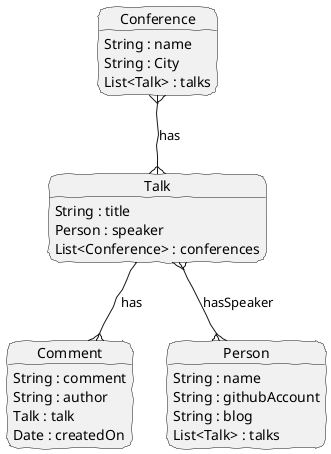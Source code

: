 @startuml
hide footbox
skinparam roundcorner 20
skinparam handwritten true
skinparam backgroundcolor transparent

skinparam note {
  FontName Impact
}


object Comment {
    String : comment
    String : author
    Talk : talk
    Date : createdOn
}

object Talk {
    String : title
    Person : speaker
    List<Conference> : conferences
}

object Person {
    String : name
    String : githubAccount
    String : blog
    List<Talk> : talks
}

object Conference {
    String : name
    String : City
    List<Talk> : talks
}

Conference }--{ Talk : has
Talk --{ Comment : has
Talk }--{ Person : hasSpeaker
@enduml